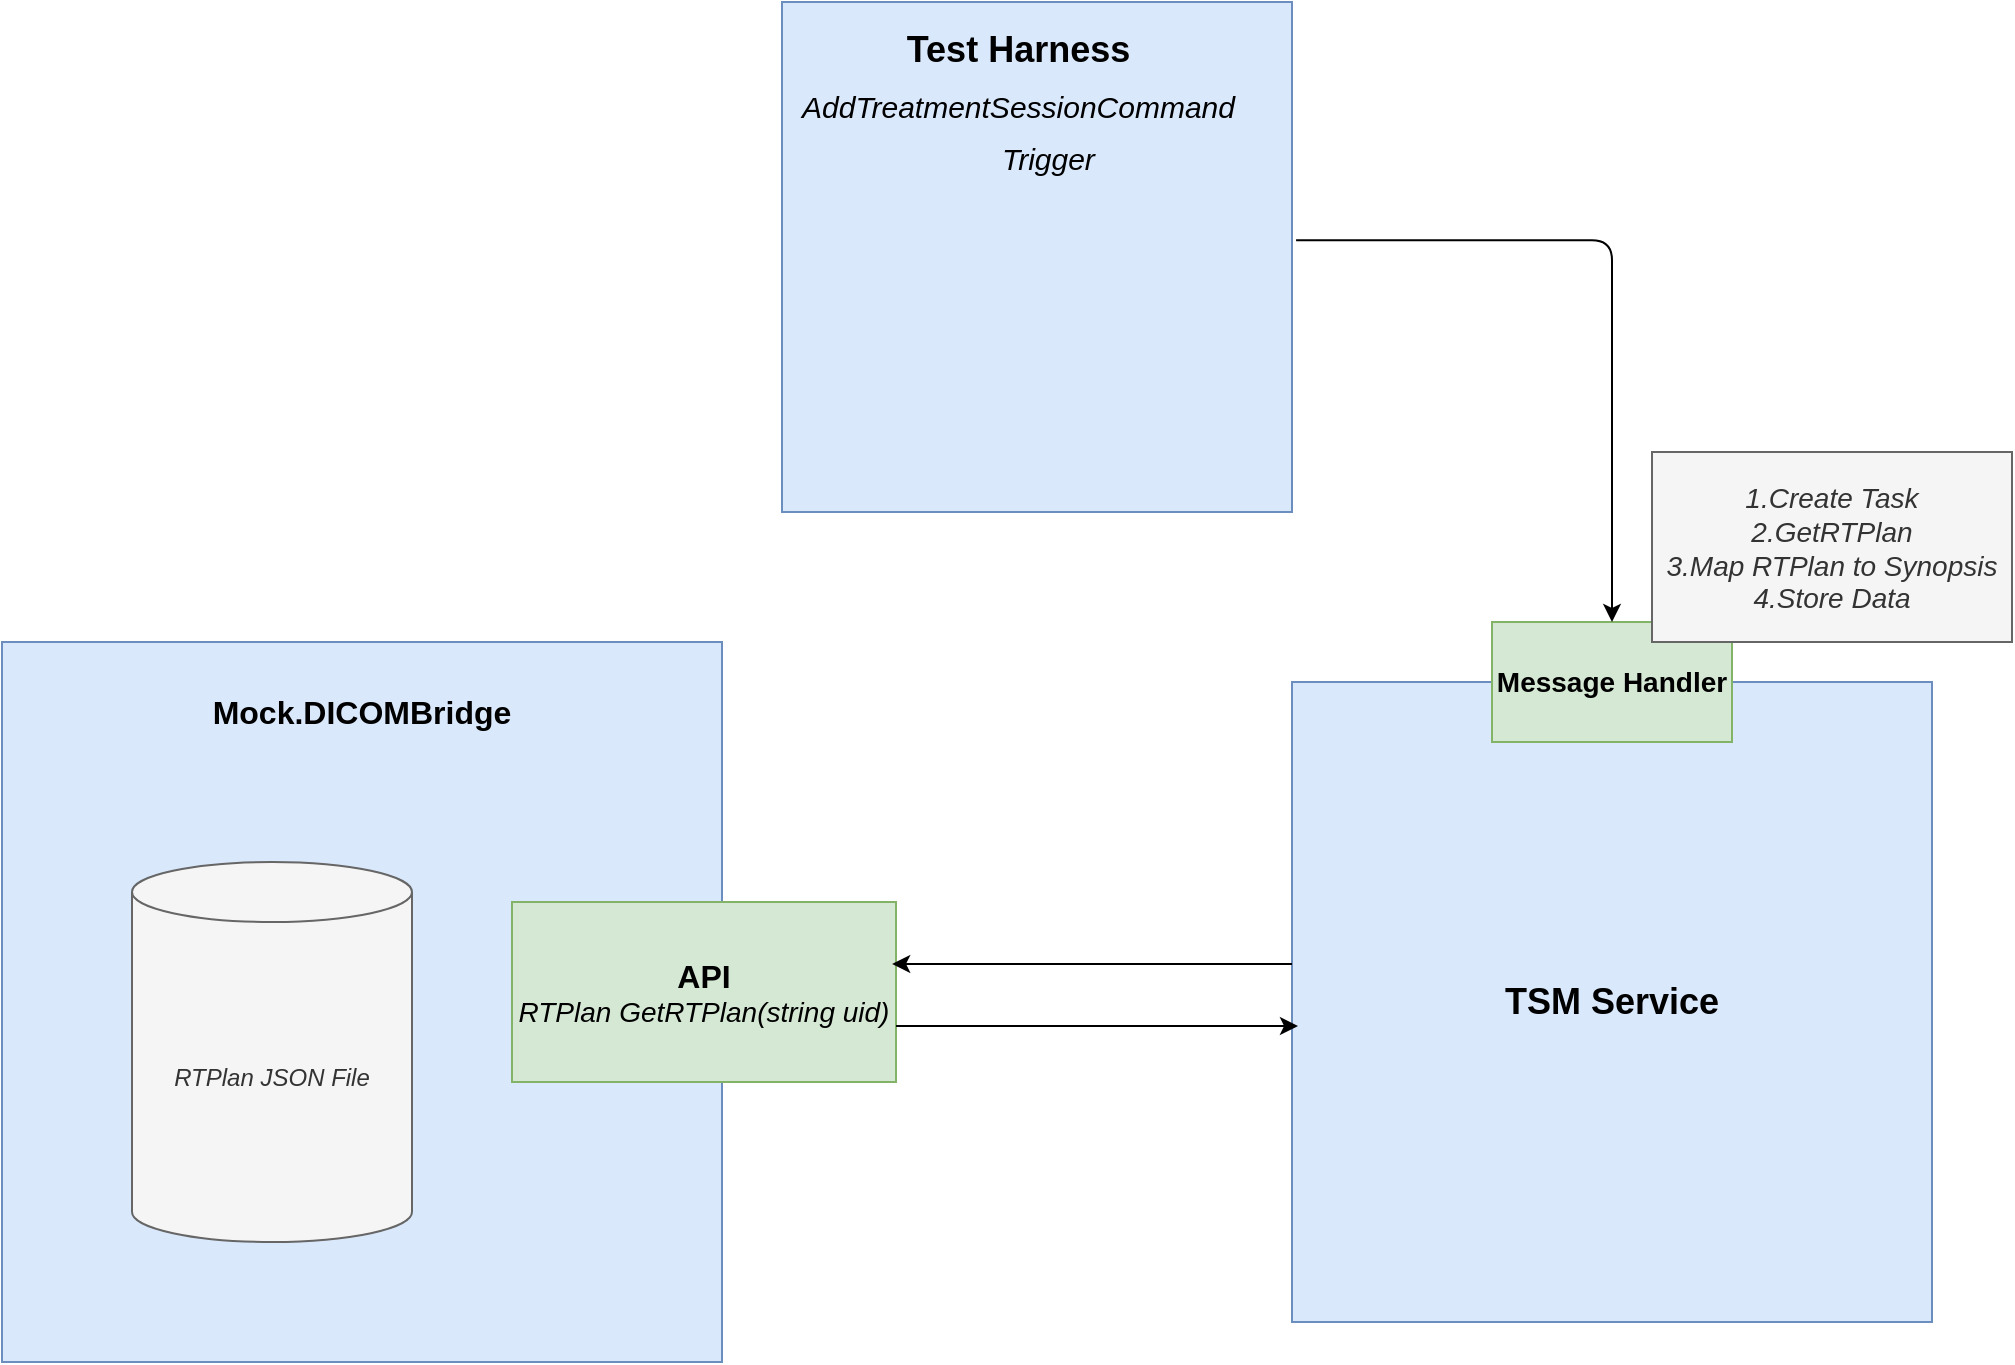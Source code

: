 <mxfile version="14.2.6" type="github">
  <diagram id="5x39gvwsAm8dVPawQ9lY" name="Page-1">
    <mxGraphModel dx="1422" dy="1863" grid="1" gridSize="10" guides="1" tooltips="1" connect="1" arrows="1" fold="1" page="1" pageScale="1" pageWidth="850" pageHeight="1100" math="0" shadow="0">
      <root>
        <mxCell id="0" />
        <mxCell id="1" parent="0" />
        <mxCell id="fPrg2TbG4v94ZWlZi-Cl-1" value="" style="whiteSpace=wrap;html=1;aspect=fixed;fillColor=#dae8fc;strokeColor=#6c8ebf;" vertex="1" parent="1">
          <mxGeometry x="65" y="270" width="360" height="360" as="geometry" />
        </mxCell>
        <mxCell id="fPrg2TbG4v94ZWlZi-Cl-2" value="&lt;b&gt;&lt;font style=&quot;font-size: 16px&quot;&gt;Mock.DICOMBridge&lt;/font&gt;&lt;/b&gt;" style="text;html=1;strokeColor=none;fillColor=none;align=center;verticalAlign=middle;whiteSpace=wrap;rounded=0;" vertex="1" parent="1">
          <mxGeometry x="170" y="290" width="150" height="30" as="geometry" />
        </mxCell>
        <mxCell id="fPrg2TbG4v94ZWlZi-Cl-3" value="&lt;i&gt;RTPlan JSON File&lt;/i&gt;" style="shape=cylinder3;whiteSpace=wrap;html=1;boundedLbl=1;backgroundOutline=1;size=15;fillColor=#f5f5f5;strokeColor=#666666;fontColor=#333333;" vertex="1" parent="1">
          <mxGeometry x="130" y="380" width="140" height="190" as="geometry" />
        </mxCell>
        <mxCell id="fPrg2TbG4v94ZWlZi-Cl-4" value="&lt;div&gt;&lt;font size=&quot;1&quot;&gt;&lt;b style=&quot;font-size: 16px&quot;&gt;API&lt;/b&gt;&lt;/font&gt;&lt;/div&gt;&lt;div&gt;&lt;font size=&quot;1&quot;&gt;&lt;i style=&quot;font-size: 14px&quot;&gt;RTPlan GetRTPlan(string uid)&lt;/i&gt;&lt;/font&gt;&lt;br&gt;&lt;/div&gt;" style="rounded=0;whiteSpace=wrap;html=1;fillColor=#d5e8d4;strokeColor=#82b366;" vertex="1" parent="1">
          <mxGeometry x="320" y="400" width="192" height="90" as="geometry" />
        </mxCell>
        <mxCell id="fPrg2TbG4v94ZWlZi-Cl-5" value="&lt;b&gt;&lt;font style=&quot;font-size: 18px&quot;&gt;TSM Service&lt;/font&gt;&lt;/b&gt;" style="whiteSpace=wrap;html=1;aspect=fixed;fillColor=#dae8fc;strokeColor=#6c8ebf;" vertex="1" parent="1">
          <mxGeometry x="710" y="290" width="320" height="320" as="geometry" />
        </mxCell>
        <mxCell id="fPrg2TbG4v94ZWlZi-Cl-6" value="" style="endArrow=classic;html=1;" edge="1" parent="1">
          <mxGeometry width="50" height="50" relative="1" as="geometry">
            <mxPoint x="512" y="462" as="sourcePoint" />
            <mxPoint x="713" y="462" as="targetPoint" />
          </mxGeometry>
        </mxCell>
        <mxCell id="fPrg2TbG4v94ZWlZi-Cl-7" value="" style="endArrow=classic;html=1;entryX=0.99;entryY=0.344;entryDx=0;entryDy=0;rounded=1;entryPerimeter=0;" edge="1" parent="1" target="fPrg2TbG4v94ZWlZi-Cl-4">
          <mxGeometry width="50" height="50" relative="1" as="geometry">
            <mxPoint x="710" y="431" as="sourcePoint" />
            <mxPoint x="510" y="423" as="targetPoint" />
          </mxGeometry>
        </mxCell>
        <mxCell id="fPrg2TbG4v94ZWlZi-Cl-8" value="&lt;font style=&quot;font-size: 14px&quot;&gt;&lt;b&gt;Message Handler&lt;br&gt;&lt;/b&gt;&lt;/font&gt;" style="rounded=0;whiteSpace=wrap;html=1;fillColor=#d5e8d4;strokeColor=#82b366;shadow=0;glass=0;" vertex="1" parent="1">
          <mxGeometry x="810" y="260" width="120" height="60" as="geometry" />
        </mxCell>
        <mxCell id="fPrg2TbG4v94ZWlZi-Cl-9" value="" style="whiteSpace=wrap;html=1;aspect=fixed;fillColor=#dae8fc;strokeColor=#6c8ebf;" vertex="1" parent="1">
          <mxGeometry x="455" y="-50" width="255" height="255" as="geometry" />
        </mxCell>
        <mxCell id="fPrg2TbG4v94ZWlZi-Cl-10" value="&lt;div style=&quot;line-height: 1.75 ; font-size: 18px&quot; align=&quot;center&quot;&gt;&lt;font style=&quot;font-size: 18px&quot;&gt;&lt;b&gt;&lt;font style=&quot;font-size: 18px&quot;&gt;Test Harness&lt;br&gt;&lt;/font&gt;&lt;/b&gt;&lt;/font&gt;&lt;/div&gt;&lt;div style=&quot;line-height: 1.75 ; font-size: 15px&quot; align=&quot;left&quot;&gt;&lt;i&gt;&lt;font style=&quot;font-size: 15px&quot;&gt;AddTreatmentSessionCommand&lt;/font&gt;&lt;/i&gt;&lt;/div&gt;&lt;div style=&quot;line-height: 1.75 ; font-size: 15px&quot; align=&quot;left&quot;&gt;&lt;i&gt;&lt;font style=&quot;font-size: 15px&quot;&gt;&amp;nbsp;&amp;nbsp;&amp;nbsp;&amp;nbsp;&amp;nbsp;&amp;nbsp;&amp;nbsp;&amp;nbsp;&amp;nbsp;&amp;nbsp;&amp;nbsp;&amp;nbsp;&amp;nbsp;&amp;nbsp;&amp;nbsp;&amp;nbsp;&amp;nbsp;&amp;nbsp;&amp;nbsp;&amp;nbsp;&amp;nbsp;&amp;nbsp;&amp;nbsp; Trigger&lt;/font&gt;&lt;/i&gt;&lt;b&gt;&lt;font style=&quot;font-size: 15px&quot;&gt;&lt;br&gt;&lt;/font&gt;&lt;/b&gt;&lt;/div&gt;" style="text;html=1;strokeColor=none;fillColor=none;align=left;verticalAlign=middle;whiteSpace=wrap;rounded=0;" vertex="1" parent="1">
          <mxGeometry x="462.5" y="-40" width="240" height="80" as="geometry" />
        </mxCell>
        <mxCell id="fPrg2TbG4v94ZWlZi-Cl-12" value="" style="endArrow=classic;html=1;edgeStyle=orthogonalEdgeStyle;entryX=0.5;entryY=0;entryDx=0;entryDy=0;exitX=1.008;exitY=0.467;exitDx=0;exitDy=0;exitPerimeter=0;" edge="1" parent="1" source="fPrg2TbG4v94ZWlZi-Cl-9" target="fPrg2TbG4v94ZWlZi-Cl-8">
          <mxGeometry width="50" height="50" relative="1" as="geometry">
            <mxPoint x="800" y="30" as="sourcePoint" />
            <mxPoint x="850" y="-20" as="targetPoint" />
          </mxGeometry>
        </mxCell>
        <mxCell id="fPrg2TbG4v94ZWlZi-Cl-13" value="&lt;div style=&quot;font-size: 14px&quot;&gt;&lt;i&gt;&lt;font style=&quot;font-size: 14px&quot;&gt;1.Create Task&lt;/font&gt;&lt;/i&gt;&lt;/div&gt;&lt;div style=&quot;font-size: 14px&quot;&gt;&lt;i&gt;&lt;font style=&quot;font-size: 14px&quot;&gt;2.GetRTPlan&lt;/font&gt;&lt;/i&gt;&lt;/div&gt;&lt;div style=&quot;font-size: 14px&quot;&gt;&lt;i&gt;&lt;font style=&quot;font-size: 14px&quot;&gt;3.Map RTPlan to Synopsis&lt;/font&gt;&lt;/i&gt;&lt;/div&gt;&lt;div style=&quot;font-size: 14px&quot;&gt;&lt;i&gt;&lt;font style=&quot;font-size: 14px&quot;&gt;4.Store Data&lt;br&gt;&lt;/font&gt;&lt;/i&gt;&lt;/div&gt;" style="text;html=1;strokeColor=#666666;fillColor=#f5f5f5;align=center;verticalAlign=middle;whiteSpace=wrap;rounded=0;fontColor=#333333;" vertex="1" parent="1">
          <mxGeometry x="890" y="175" width="180" height="95" as="geometry" />
        </mxCell>
      </root>
    </mxGraphModel>
  </diagram>
</mxfile>
